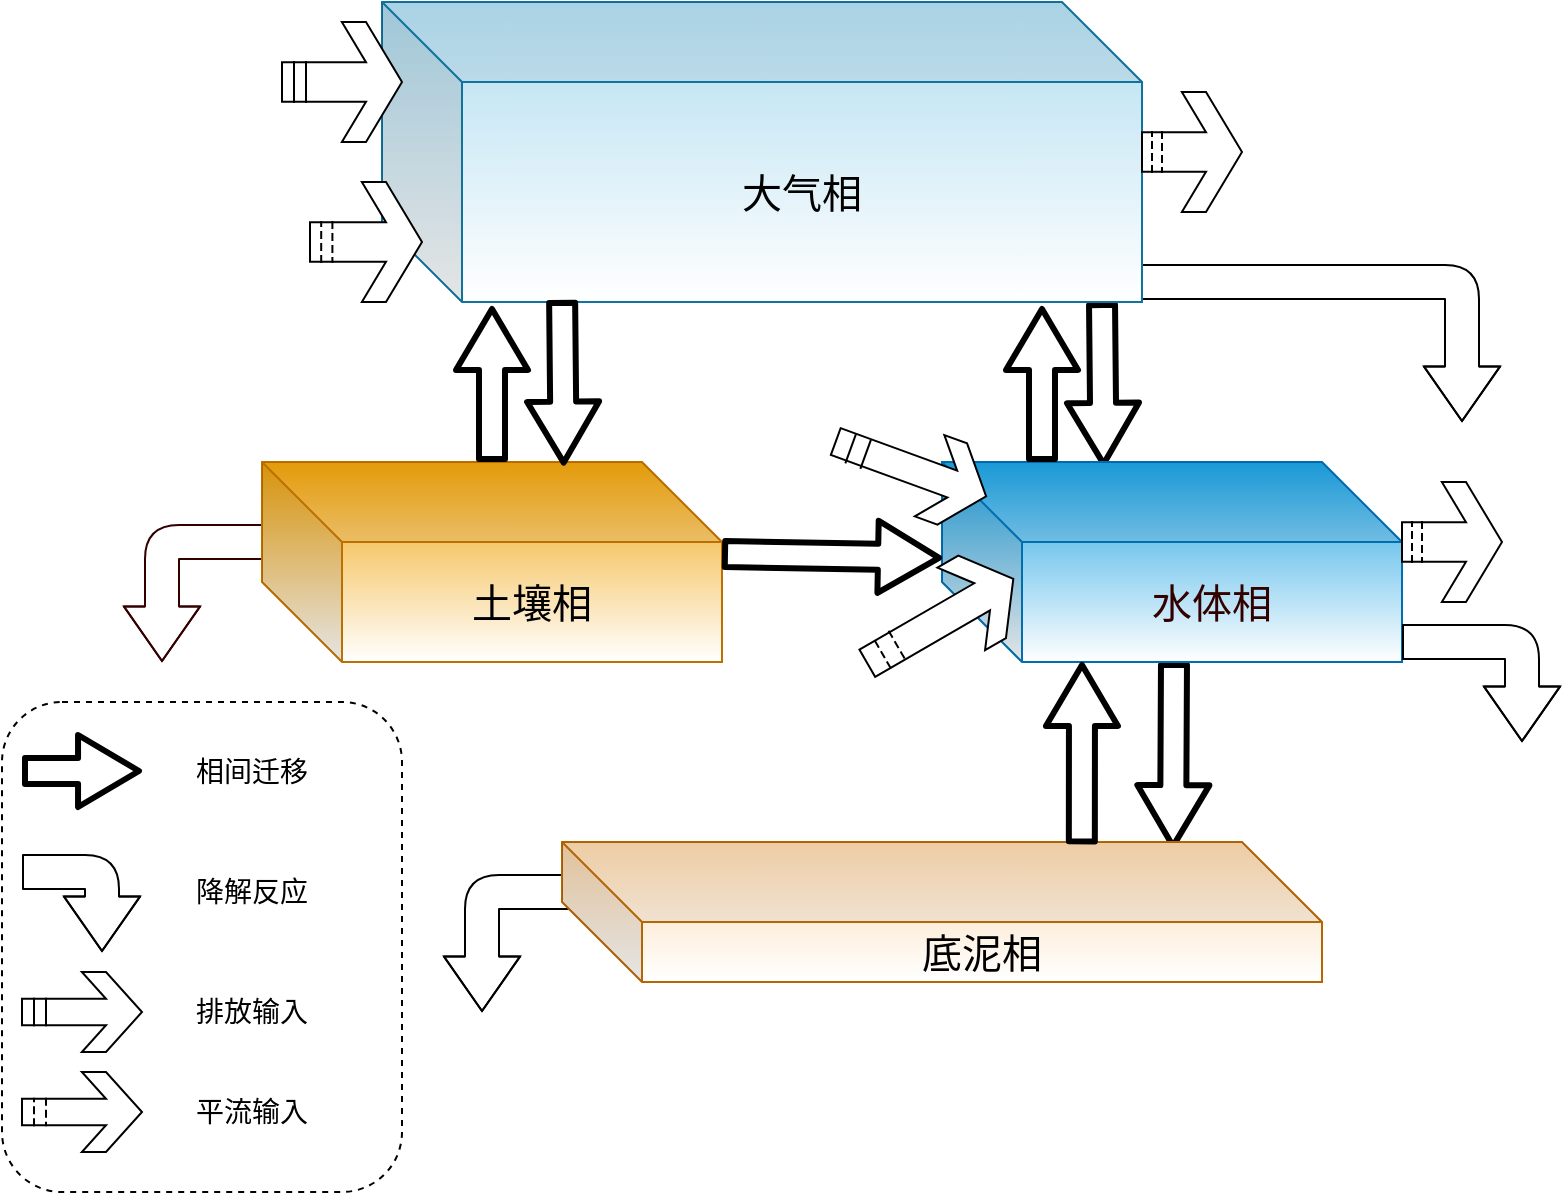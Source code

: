 <mxfile version="14.6.9" type="github">
  <diagram id="eFO81loMMpm9yUmjzvVb" name="第 1 页">
    <mxGraphModel dx="1108" dy="617" grid="1" gridSize="10" guides="1" tooltips="1" connect="1" arrows="1" fold="1" page="1" pageScale="1" pageWidth="827" pageHeight="1169" math="0" shadow="0">
      <root>
        <mxCell id="0" />
        <mxCell id="1" parent="0" />
        <mxCell id="JSvV9pCxkYcWFkU1D8kk-30" value="" style="shape=flexArrow;endArrow=classic;html=1;width=11;endSize=9.16;shadow=0;entryX=0.804;entryY=0.051;entryDx=0;entryDy=0;entryPerimeter=0;strokeWidth=3;" edge="1" parent="1" target="JSvV9pCxkYcWFkU1D8kk-1">
          <mxGeometry width="50" height="50" relative="1" as="geometry">
            <mxPoint x="626" y="440" as="sourcePoint" />
            <mxPoint x="625.32" y="512.46" as="targetPoint" />
          </mxGeometry>
        </mxCell>
        <mxCell id="JSvV9pCxkYcWFkU1D8kk-34" value="" style="shape=flexArrow;endArrow=classic;html=1;width=17;endSize=8.73;shadow=0;" edge="1" parent="1">
          <mxGeometry width="50" height="50" relative="1" as="geometry">
            <mxPoint x="600" y="250.005" as="sourcePoint" />
            <mxPoint x="770" y="320" as="targetPoint" />
            <Array as="points">
              <mxPoint x="770" y="250" />
            </Array>
          </mxGeometry>
        </mxCell>
        <mxCell id="JSvV9pCxkYcWFkU1D8kk-26" value="" style="shape=flexArrow;endArrow=classic;html=1;width=11;endSize=9.16;shadow=0;exitX=0.237;exitY=0.993;exitDx=0;exitDy=0;exitPerimeter=0;entryX=0.656;entryY=0.018;entryDx=0;entryDy=0;entryPerimeter=0;strokeWidth=3;" edge="1" parent="1">
          <mxGeometry width="50" height="50" relative="1" as="geometry">
            <mxPoint x="590" y="260.0" as="sourcePoint" />
            <mxPoint x="590.82" y="342.46" as="targetPoint" />
          </mxGeometry>
        </mxCell>
        <mxCell id="JSvV9pCxkYcWFkU1D8kk-33" value="" style="shape=flexArrow;endArrow=classic;html=1;width=17;endSize=8.73;shadow=0;" edge="1" parent="1">
          <mxGeometry width="50" height="50" relative="1" as="geometry">
            <mxPoint x="350" y="555" as="sourcePoint" />
            <mxPoint x="280" y="615" as="targetPoint" />
            <Array as="points">
              <mxPoint x="280" y="555" />
            </Array>
          </mxGeometry>
        </mxCell>
        <mxCell id="JSvV9pCxkYcWFkU1D8kk-31" value="" style="shape=flexArrow;endArrow=classic;html=1;width=17;endSize=8.73;shadow=0;strokeColor=#330000;" edge="1" parent="1">
          <mxGeometry width="50" height="50" relative="1" as="geometry">
            <mxPoint x="190" y="380" as="sourcePoint" />
            <mxPoint x="120" y="440" as="targetPoint" />
            <Array as="points">
              <mxPoint x="120" y="380" />
            </Array>
          </mxGeometry>
        </mxCell>
        <mxCell id="JSvV9pCxkYcWFkU1D8kk-1" value="&lt;font style=&quot;font-size: 20px&quot;&gt;底泥相&lt;/font&gt;" style="shape=cube;whiteSpace=wrap;html=1;boundedLbl=1;backgroundOutline=1;darkOpacity=0.05;darkOpacity2=0.1;size=40;fillColor=#fad7ac;strokeColor=#b46504;gradientColor=#ffffff;shadow=0;" vertex="1" parent="1">
          <mxGeometry x="320" y="530" width="380" height="70" as="geometry" />
        </mxCell>
        <mxCell id="JSvV9pCxkYcWFkU1D8kk-2" value="&lt;font style=&quot;font-size: 20px&quot;&gt;土壤相&lt;/font&gt;" style="shape=cube;whiteSpace=wrap;html=1;boundedLbl=1;backgroundOutline=1;darkOpacity=0.05;darkOpacity2=0.1;size=40;fillColor=#f0a30a;strokeColor=#BD7000;fontColor=#000000;gradientColor=#ffffff;" vertex="1" parent="1">
          <mxGeometry x="170" y="340" width="230" height="100" as="geometry" />
        </mxCell>
        <mxCell id="JSvV9pCxkYcWFkU1D8kk-4" value="&lt;font style=&quot;font-size: 20px&quot;&gt;大气相&lt;/font&gt;" style="shape=cube;whiteSpace=wrap;html=1;boundedLbl=1;backgroundOutline=1;darkOpacity=0.05;darkOpacity2=0.1;size=40;fillColor=#b1ddf0;strokeColor=#10739e;gradientColor=#ffffff;" vertex="1" parent="1">
          <mxGeometry x="230" y="110" width="380" height="150" as="geometry" />
        </mxCell>
        <mxCell id="JSvV9pCxkYcWFkU1D8kk-16" value="" style="shape=flexArrow;endArrow=classic;html=1;width=11;endSize=9.16;shadow=0;exitX=0.237;exitY=0.993;exitDx=0;exitDy=0;exitPerimeter=0;entryX=0.656;entryY=0.018;entryDx=0;entryDy=0;entryPerimeter=0;strokeWidth=3;" edge="1" parent="1" source="JSvV9pCxkYcWFkU1D8kk-4" target="JSvV9pCxkYcWFkU1D8kk-2">
          <mxGeometry width="50" height="50" relative="1" as="geometry">
            <mxPoint x="295" y="351" as="sourcePoint" />
            <mxPoint x="295" y="440" as="targetPoint" />
          </mxGeometry>
        </mxCell>
        <mxCell id="JSvV9pCxkYcWFkU1D8kk-17" value="&lt;font style=&quot;font-size: 20px&quot; color=&quot;#330000&quot;&gt;水体相&lt;/font&gt;" style="shape=cube;whiteSpace=wrap;html=1;boundedLbl=1;backgroundOutline=1;darkOpacity=0.05;darkOpacity2=0.1;size=40;fillColor=#1ba1e2;strokeColor=#006EAF;fontColor=#ffffff;gradientColor=#ffffff;" vertex="1" parent="1">
          <mxGeometry x="510" y="340" width="230" height="100" as="geometry" />
        </mxCell>
        <mxCell id="JSvV9pCxkYcWFkU1D8kk-18" value="" style="shape=flexArrow;endArrow=classic;html=1;width=11;endSize=9.16;shadow=0;strokeWidth=3;" edge="1" parent="1" target="JSvV9pCxkYcWFkU1D8kk-17">
          <mxGeometry width="50" height="50" relative="1" as="geometry">
            <mxPoint x="400" y="386" as="sourcePoint" />
            <mxPoint x="430.82" y="462.46" as="targetPoint" />
          </mxGeometry>
        </mxCell>
        <mxCell id="JSvV9pCxkYcWFkU1D8kk-13" value="" style="shape=flexArrow;endArrow=classic;html=1;width=11;endSize=9.16;shadow=0;strokeWidth=3;" edge="1" parent="1" source="JSvV9pCxkYcWFkU1D8kk-2">
          <mxGeometry width="50" height="50" relative="1" as="geometry">
            <mxPoint x="285" y="341" as="sourcePoint" />
            <mxPoint x="285" y="262" as="targetPoint" />
          </mxGeometry>
        </mxCell>
        <mxCell id="JSvV9pCxkYcWFkU1D8kk-25" value="" style="shape=flexArrow;endArrow=classic;html=1;width=11;endSize=9.16;shadow=0;strokeWidth=3;" edge="1" parent="1">
          <mxGeometry width="50" height="50" relative="1" as="geometry">
            <mxPoint x="560" y="340" as="sourcePoint" />
            <mxPoint x="560" y="262" as="targetPoint" />
          </mxGeometry>
        </mxCell>
        <mxCell id="JSvV9pCxkYcWFkU1D8kk-29" value="" style="shape=flexArrow;endArrow=classic;html=1;width=11;endSize=9.16;shadow=0;exitX=0.684;exitY=0.017;exitDx=0;exitDy=0;exitPerimeter=0;strokeWidth=3;" edge="1" parent="1" source="JSvV9pCxkYcWFkU1D8kk-1">
          <mxGeometry width="50" height="50" relative="1" as="geometry">
            <mxPoint x="580" y="508" as="sourcePoint" />
            <mxPoint x="580" y="440" as="targetPoint" />
          </mxGeometry>
        </mxCell>
        <mxCell id="JSvV9pCxkYcWFkU1D8kk-32" value="" style="shape=flexArrow;endArrow=classic;html=1;width=17;endSize=8.73;shadow=0;" edge="1" parent="1">
          <mxGeometry width="50" height="50" relative="1" as="geometry">
            <mxPoint x="740" y="430" as="sourcePoint" />
            <mxPoint x="800" y="480" as="targetPoint" />
            <Array as="points">
              <mxPoint x="800" y="430" />
            </Array>
          </mxGeometry>
        </mxCell>
        <mxCell id="JSvV9pCxkYcWFkU1D8kk-49" value="" style="group;rotation=20;" vertex="1" connectable="0" parent="1">
          <mxGeometry x="458.26" y="319.69" width="80" height="43.22" as="geometry" />
        </mxCell>
        <mxCell id="JSvV9pCxkYcWFkU1D8kk-48" value="" style="html=1;shadow=0;dashed=0;align=center;verticalAlign=middle;shape=mxgraph.arrows2.sharpArrow;dy1=0.67;dx1=18;dx2=18;notch=0;rotation=20;" vertex="1" parent="JSvV9pCxkYcWFkU1D8kk-49">
          <mxGeometry x="-3.8" y="2.161" width="80" height="43.22" as="geometry" />
        </mxCell>
        <mxCell id="JSvV9pCxkYcWFkU1D8kk-47" value="" style="shape=partialRectangle;whiteSpace=wrap;html=1;top=0;bottom=0;fillColor=none;rotation=20;" vertex="1" parent="JSvV9pCxkYcWFkU1D8kk-49">
          <mxGeometry x="5.8" y="7.924" width="8" height="14.407" as="geometry" />
        </mxCell>
        <mxCell id="JSvV9pCxkYcWFkU1D8kk-50" value="" style="group;" vertex="1" connectable="0" parent="1">
          <mxGeometry x="610" y="155" width="50" height="60" as="geometry" />
        </mxCell>
        <mxCell id="JSvV9pCxkYcWFkU1D8kk-51" value="" style="html=1;shadow=0;dashed=0;align=center;verticalAlign=middle;shape=mxgraph.arrows2.sharpArrow;dy1=0.67;dx1=18;dx2=18;notch=0;" vertex="1" parent="JSvV9pCxkYcWFkU1D8kk-50">
          <mxGeometry width="50" height="60" as="geometry" />
        </mxCell>
        <mxCell id="JSvV9pCxkYcWFkU1D8kk-52" value="" style="shape=partialRectangle;whiteSpace=wrap;html=1;top=0;bottom=0;fillColor=none;dashed=1;" vertex="1" parent="JSvV9pCxkYcWFkU1D8kk-50">
          <mxGeometry x="5" y="20" width="5" height="20" as="geometry" />
        </mxCell>
        <mxCell id="JSvV9pCxkYcWFkU1D8kk-53" value="" style="group;" vertex="1" connectable="0" parent="1">
          <mxGeometry x="180" y="120" width="60" height="60" as="geometry" />
        </mxCell>
        <mxCell id="JSvV9pCxkYcWFkU1D8kk-54" value="" style="html=1;shadow=0;dashed=0;align=center;verticalAlign=middle;shape=mxgraph.arrows2.sharpArrow;dy1=0.67;dx1=18;dx2=18;notch=0;" vertex="1" parent="JSvV9pCxkYcWFkU1D8kk-53">
          <mxGeometry width="60" height="60" as="geometry" />
        </mxCell>
        <mxCell id="JSvV9pCxkYcWFkU1D8kk-55" value="" style="shape=partialRectangle;whiteSpace=wrap;html=1;top=0;bottom=0;fillColor=none;" vertex="1" parent="JSvV9pCxkYcWFkU1D8kk-53">
          <mxGeometry x="6" y="20" width="6" height="20" as="geometry" />
        </mxCell>
        <mxCell id="JSvV9pCxkYcWFkU1D8kk-56" value="" style="group;rotation=-30;" vertex="1" connectable="0" parent="1">
          <mxGeometry x="450" y="400" width="108.301" height="80.981" as="geometry" />
        </mxCell>
        <mxCell id="JSvV9pCxkYcWFkU1D8kk-70" value="" style="group;" vertex="1" connectable="0" parent="JSvV9pCxkYcWFkU1D8kk-56">
          <mxGeometry x="10" y="-20.98" width="98.3" height="80.98" as="geometry" />
        </mxCell>
        <mxCell id="JSvV9pCxkYcWFkU1D8kk-57" value="" style="html=1;shadow=0;dashed=0;align=center;verticalAlign=middle;shape=mxgraph.arrows2.sharpArrow;dy1=0.67;dx1=18;dx2=18;notch=0;rotation=-30;" vertex="1" parent="JSvV9pCxkYcWFkU1D8kk-70">
          <mxGeometry x="6.998" y="16.663" width="84.303" height="47.653" as="geometry" />
        </mxCell>
        <mxCell id="JSvV9pCxkYcWFkU1D8kk-58" value="" style="shape=partialRectangle;whiteSpace=wrap;html=1;top=0;bottom=0;fillColor=none;rotation=-30;dashed=1;" vertex="1" parent="JSvV9pCxkYcWFkU1D8kk-70">
          <mxGeometry x="19.644" y="46.844" width="8.43" height="15.884" as="geometry" />
        </mxCell>
        <mxCell id="JSvV9pCxkYcWFkU1D8kk-60" value="" style="group;" vertex="1" connectable="0" parent="1">
          <mxGeometry x="170" y="200" width="80" height="60" as="geometry" />
        </mxCell>
        <mxCell id="JSvV9pCxkYcWFkU1D8kk-63" value="" style="group;" vertex="1" connectable="0" parent="JSvV9pCxkYcWFkU1D8kk-60">
          <mxGeometry x="24" width="56" height="60" as="geometry" />
        </mxCell>
        <mxCell id="JSvV9pCxkYcWFkU1D8kk-61" value="" style="html=1;shadow=0;dashed=0;align=center;verticalAlign=middle;shape=mxgraph.arrows2.sharpArrow;dy1=0.67;dx1=18;dx2=18;notch=0;" vertex="1" parent="JSvV9pCxkYcWFkU1D8kk-63">
          <mxGeometry width="56" height="60" as="geometry" />
        </mxCell>
        <mxCell id="JSvV9pCxkYcWFkU1D8kk-62" value="" style="shape=partialRectangle;whiteSpace=wrap;html=1;top=0;bottom=0;fillColor=none;dashed=1;" vertex="1" parent="JSvV9pCxkYcWFkU1D8kk-63">
          <mxGeometry x="5.6" y="20" width="5.6" height="20" as="geometry" />
        </mxCell>
        <mxCell id="JSvV9pCxkYcWFkU1D8kk-67" value="" style="group;" vertex="1" connectable="0" parent="1">
          <mxGeometry x="740" y="350" width="50" height="60" as="geometry" />
        </mxCell>
        <mxCell id="JSvV9pCxkYcWFkU1D8kk-68" value="" style="html=1;shadow=0;dashed=0;align=center;verticalAlign=middle;shape=mxgraph.arrows2.sharpArrow;dy1=0.67;dx1=18;dx2=18;notch=0;" vertex="1" parent="JSvV9pCxkYcWFkU1D8kk-67">
          <mxGeometry width="50" height="60" as="geometry" />
        </mxCell>
        <mxCell id="JSvV9pCxkYcWFkU1D8kk-69" value="" style="shape=partialRectangle;whiteSpace=wrap;html=1;top=0;bottom=0;fillColor=none;dashed=1;" vertex="1" parent="JSvV9pCxkYcWFkU1D8kk-67">
          <mxGeometry x="5" y="20" width="5" height="20" as="geometry" />
        </mxCell>
        <mxCell id="JSvV9pCxkYcWFkU1D8kk-93" value="" style="group" vertex="1" connectable="0" parent="1">
          <mxGeometry x="40" y="460" width="200" height="245" as="geometry" />
        </mxCell>
        <mxCell id="JSvV9pCxkYcWFkU1D8kk-73" value="" style="rounded=1;whiteSpace=wrap;html=1;shadow=0;dashed=1;gradientColor=#ffffff;" vertex="1" parent="JSvV9pCxkYcWFkU1D8kk-93">
          <mxGeometry width="200" height="245" as="geometry" />
        </mxCell>
        <mxCell id="JSvV9pCxkYcWFkU1D8kk-75" value="&lt;font style=&quot;font-size: 14px&quot;&gt;相间迁移&lt;/font&gt;" style="text;html=1;strokeColor=none;fillColor=none;align=center;verticalAlign=middle;whiteSpace=wrap;rounded=0;shadow=0;dashed=1;strokeWidth=4;" vertex="1" parent="JSvV9pCxkYcWFkU1D8kk-93">
          <mxGeometry x="90" y="25" width="70" height="20" as="geometry" />
        </mxCell>
        <mxCell id="JSvV9pCxkYcWFkU1D8kk-76" value="" style="shape=flexArrow;endArrow=classic;html=1;width=11;endSize=9.16;shadow=0;strokeWidth=3;" edge="1" parent="JSvV9pCxkYcWFkU1D8kk-93">
          <mxGeometry width="50" height="50" relative="1" as="geometry">
            <mxPoint x="10" y="34.5" as="sourcePoint" />
            <mxPoint x="70" y="34.5" as="targetPoint" />
          </mxGeometry>
        </mxCell>
        <mxCell id="JSvV9pCxkYcWFkU1D8kk-77" value="&lt;span style=&quot;font-size: 14px&quot;&gt;降解反应&lt;/span&gt;" style="text;html=1;strokeColor=none;fillColor=none;align=center;verticalAlign=middle;whiteSpace=wrap;rounded=0;shadow=0;dashed=1;strokeWidth=4;" vertex="1" parent="JSvV9pCxkYcWFkU1D8kk-93">
          <mxGeometry x="90" y="85" width="70" height="20" as="geometry" />
        </mxCell>
        <mxCell id="JSvV9pCxkYcWFkU1D8kk-80" value="" style="shape=flexArrow;endArrow=classic;html=1;width=17;endSize=8.73;shadow=0;" edge="1" parent="JSvV9pCxkYcWFkU1D8kk-93">
          <mxGeometry width="50" height="50" relative="1" as="geometry">
            <mxPoint x="10" y="85" as="sourcePoint" />
            <mxPoint x="50" y="125" as="targetPoint" />
            <Array as="points">
              <mxPoint x="50" y="85" />
            </Array>
          </mxGeometry>
        </mxCell>
        <mxCell id="JSvV9pCxkYcWFkU1D8kk-81" value="" style="group;" vertex="1" connectable="0" parent="JSvV9pCxkYcWFkU1D8kk-93">
          <mxGeometry x="10" y="135" width="60" height="40" as="geometry" />
        </mxCell>
        <mxCell id="JSvV9pCxkYcWFkU1D8kk-82" value="" style="html=1;shadow=0;dashed=0;align=center;verticalAlign=middle;shape=mxgraph.arrows2.sharpArrow;dy1=0.67;dx1=18;dx2=18;notch=0;" vertex="1" parent="JSvV9pCxkYcWFkU1D8kk-81">
          <mxGeometry width="60" height="40" as="geometry" />
        </mxCell>
        <mxCell id="JSvV9pCxkYcWFkU1D8kk-83" value="" style="shape=partialRectangle;whiteSpace=wrap;html=1;top=0;bottom=0;fillColor=none;" vertex="1" parent="JSvV9pCxkYcWFkU1D8kk-81">
          <mxGeometry x="6" y="13.333" width="6" height="13.333" as="geometry" />
        </mxCell>
        <mxCell id="JSvV9pCxkYcWFkU1D8kk-84" value="&lt;span style=&quot;font-size: 14px&quot;&gt;平流输入&lt;/span&gt;" style="text;html=1;strokeColor=none;fillColor=none;align=center;verticalAlign=middle;whiteSpace=wrap;rounded=0;shadow=0;dashed=1;strokeWidth=4;" vertex="1" parent="JSvV9pCxkYcWFkU1D8kk-93">
          <mxGeometry x="90" y="195" width="70" height="20" as="geometry" />
        </mxCell>
        <mxCell id="JSvV9pCxkYcWFkU1D8kk-90" value="" style="html=1;shadow=0;dashed=0;align=center;verticalAlign=middle;shape=mxgraph.arrows2.sharpArrow;dy1=0.67;dx1=18;dx2=18;notch=0;" vertex="1" parent="JSvV9pCxkYcWFkU1D8kk-93">
          <mxGeometry x="10" y="185" width="60" height="40" as="geometry" />
        </mxCell>
        <mxCell id="JSvV9pCxkYcWFkU1D8kk-91" value="" style="shape=partialRectangle;whiteSpace=wrap;html=1;top=0;bottom=0;fillColor=none;dashed=1;" vertex="1" parent="JSvV9pCxkYcWFkU1D8kk-93">
          <mxGeometry x="16" y="198.333" width="6" height="13.333" as="geometry" />
        </mxCell>
        <mxCell id="JSvV9pCxkYcWFkU1D8kk-92" value="&lt;span style=&quot;font-size: 14px&quot;&gt;排放输入&lt;/span&gt;" style="text;html=1;strokeColor=none;fillColor=none;align=center;verticalAlign=middle;whiteSpace=wrap;rounded=0;shadow=0;dashed=1;strokeWidth=4;" vertex="1" parent="JSvV9pCxkYcWFkU1D8kk-93">
          <mxGeometry x="90" y="145" width="70" height="20" as="geometry" />
        </mxCell>
      </root>
    </mxGraphModel>
  </diagram>
</mxfile>
